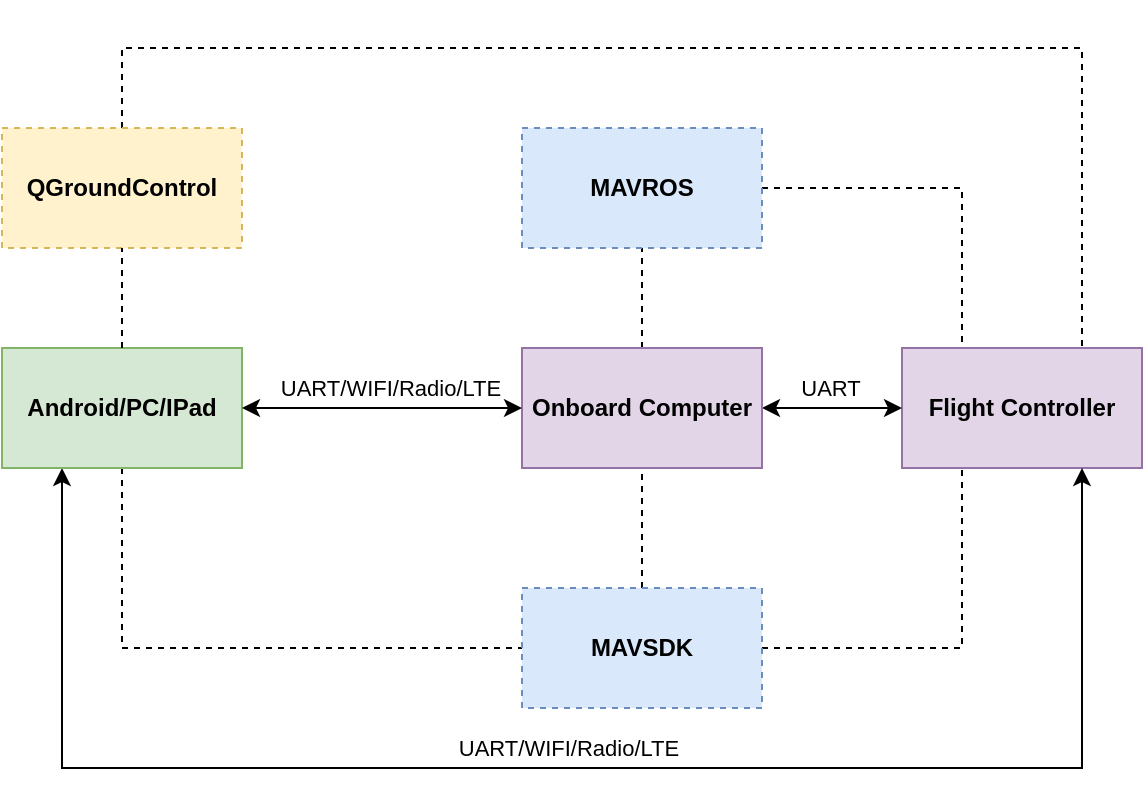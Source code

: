 <mxfile version="14.6.9" type="github">
  <diagram id="0kVkIlmmgISIjedjuV7p" name="Page-1">
    <mxGraphModel dx="734" dy="674" grid="1" gridSize="10" guides="1" tooltips="1" connect="1" arrows="1" fold="1" page="1" pageScale="1" pageWidth="1169" pageHeight="827" math="0" shadow="0">
      <root>
        <mxCell id="0" />
        <mxCell id="1" parent="0" />
        <mxCell id="JWJ-mv_oLn-hZATooN6I-1" value="Flight Controller" style="rounded=0;whiteSpace=wrap;html=1;fillColor=#e1d5e7;strokeColor=#9673a6;fontStyle=1" vertex="1" parent="1">
          <mxGeometry x="840" y="570" width="120" height="60" as="geometry" />
        </mxCell>
        <mxCell id="JWJ-mv_oLn-hZATooN6I-7" style="edgeStyle=orthogonalEdgeStyle;rounded=0;orthogonalLoop=1;jettySize=auto;html=1;exitX=1;exitY=0.5;exitDx=0;exitDy=0;entryX=0;entryY=0.5;entryDx=0;entryDy=0;startArrow=classic;startFill=1;" edge="1" parent="1" source="JWJ-mv_oLn-hZATooN6I-2" target="JWJ-mv_oLn-hZATooN6I-1">
          <mxGeometry relative="1" as="geometry" />
        </mxCell>
        <mxCell id="JWJ-mv_oLn-hZATooN6I-8" value="UART" style="edgeLabel;html=1;align=center;verticalAlign=middle;resizable=0;points=[];" vertex="1" connectable="0" parent="JWJ-mv_oLn-hZATooN6I-7">
          <mxGeometry x="0.325" y="3" relative="1" as="geometry">
            <mxPoint x="-13" y="-7" as="offset" />
          </mxGeometry>
        </mxCell>
        <mxCell id="JWJ-mv_oLn-hZATooN6I-17" style="edgeStyle=orthogonalEdgeStyle;rounded=0;orthogonalLoop=1;jettySize=auto;html=1;exitX=0.5;exitY=0;exitDx=0;exitDy=0;entryX=0.5;entryY=1;entryDx=0;entryDy=0;dashed=1;startArrow=none;startFill=0;endArrow=none;endFill=0;" edge="1" parent="1" source="JWJ-mv_oLn-hZATooN6I-2" target="JWJ-mv_oLn-hZATooN6I-13">
          <mxGeometry relative="1" as="geometry" />
        </mxCell>
        <mxCell id="JWJ-mv_oLn-hZATooN6I-2" value="Onboard Computer" style="rounded=0;whiteSpace=wrap;html=1;fillColor=#e1d5e7;strokeColor=#9673a6;fontStyle=1" vertex="1" parent="1">
          <mxGeometry x="650" y="570" width="120" height="60" as="geometry" />
        </mxCell>
        <mxCell id="JWJ-mv_oLn-hZATooN6I-19" style="edgeStyle=orthogonalEdgeStyle;rounded=0;orthogonalLoop=1;jettySize=auto;html=1;entryX=0.5;entryY=1;entryDx=0;entryDy=0;dashed=1;startArrow=none;startFill=0;endArrow=none;endFill=0;exitX=0.5;exitY=0;exitDx=0;exitDy=0;" edge="1" parent="1" source="JWJ-mv_oLn-hZATooN6I-32" target="JWJ-mv_oLn-hZATooN6I-2">
          <mxGeometry relative="1" as="geometry">
            <mxPoint x="840" y="680" as="sourcePoint" />
          </mxGeometry>
        </mxCell>
        <mxCell id="JWJ-mv_oLn-hZATooN6I-20" style="edgeStyle=orthogonalEdgeStyle;rounded=0;orthogonalLoop=1;jettySize=auto;html=1;entryX=0.25;entryY=1;entryDx=0;entryDy=0;dashed=1;startArrow=none;startFill=0;endArrow=none;endFill=0;" edge="1" parent="1" source="JWJ-mv_oLn-hZATooN6I-32" target="JWJ-mv_oLn-hZATooN6I-1">
          <mxGeometry relative="1" as="geometry">
            <mxPoint x="770" y="710" as="sourcePoint" />
          </mxGeometry>
        </mxCell>
        <mxCell id="JWJ-mv_oLn-hZATooN6I-18" style="edgeStyle=orthogonalEdgeStyle;rounded=0;orthogonalLoop=1;jettySize=auto;html=1;exitX=1;exitY=0.5;exitDx=0;exitDy=0;entryX=0.25;entryY=0;entryDx=0;entryDy=0;dashed=1;startArrow=none;startFill=0;endArrow=none;endFill=0;" edge="1" parent="1" source="JWJ-mv_oLn-hZATooN6I-13" target="JWJ-mv_oLn-hZATooN6I-1">
          <mxGeometry relative="1" as="geometry" />
        </mxCell>
        <mxCell id="JWJ-mv_oLn-hZATooN6I-13" value="MAVROS" style="rounded=0;whiteSpace=wrap;html=1;fillColor=#dae8fc;strokeColor=#6c8ebf;fontStyle=1;dashed=1;" vertex="1" parent="1">
          <mxGeometry x="650" y="460" width="120" height="60" as="geometry" />
        </mxCell>
        <mxCell id="JWJ-mv_oLn-hZATooN6I-22" style="edgeStyle=orthogonalEdgeStyle;rounded=0;orthogonalLoop=1;jettySize=auto;html=1;entryX=0.75;entryY=0;entryDx=0;entryDy=0;dashed=1;startArrow=none;startFill=0;endArrow=none;endFill=0;exitX=0.5;exitY=0;exitDx=0;exitDy=0;" edge="1" parent="1" source="JWJ-mv_oLn-hZATooN6I-21" target="JWJ-mv_oLn-hZATooN6I-1">
          <mxGeometry relative="1" as="geometry">
            <mxPoint x="470" y="460" as="sourcePoint" />
            <Array as="points">
              <mxPoint x="450" y="420" />
              <mxPoint x="930" y="420" />
            </Array>
          </mxGeometry>
        </mxCell>
        <mxCell id="JWJ-mv_oLn-hZATooN6I-21" value="QGroundControl" style="rounded=0;whiteSpace=wrap;html=1;fillColor=#fff2cc;strokeColor=#d6b656;fontStyle=1;dashed=1;" vertex="1" parent="1">
          <mxGeometry x="390" y="460" width="120" height="60" as="geometry" />
        </mxCell>
        <mxCell id="JWJ-mv_oLn-hZATooN6I-36" style="edgeStyle=orthogonalEdgeStyle;rounded=0;orthogonalLoop=1;jettySize=auto;html=1;exitX=0.5;exitY=1;exitDx=0;exitDy=0;dashed=1;startArrow=none;startFill=0;endArrow=none;endFill=0;entryX=0;entryY=0.5;entryDx=0;entryDy=0;" edge="1" parent="1" source="JWJ-mv_oLn-hZATooN6I-24" target="JWJ-mv_oLn-hZATooN6I-32">
          <mxGeometry relative="1" as="geometry">
            <mxPoint x="510" y="705" as="targetPoint" />
            <Array as="points">
              <mxPoint x="450" y="720" />
            </Array>
          </mxGeometry>
        </mxCell>
        <mxCell id="JWJ-mv_oLn-hZATooN6I-38" style="edgeStyle=orthogonalEdgeStyle;rounded=0;orthogonalLoop=1;jettySize=auto;html=1;exitX=0.25;exitY=1;exitDx=0;exitDy=0;entryX=0.75;entryY=1;entryDx=0;entryDy=0;startArrow=classic;startFill=1;endArrow=classic;endFill=1;" edge="1" parent="1" source="JWJ-mv_oLn-hZATooN6I-24" target="JWJ-mv_oLn-hZATooN6I-1">
          <mxGeometry relative="1" as="geometry">
            <Array as="points">
              <mxPoint x="420" y="780" />
              <mxPoint x="930" y="780" />
            </Array>
          </mxGeometry>
        </mxCell>
        <mxCell id="JWJ-mv_oLn-hZATooN6I-39" value="UART/WIFI/Radio/LTE" style="edgeLabel;html=1;align=center;verticalAlign=middle;resizable=0;points=[];" vertex="1" connectable="0" parent="JWJ-mv_oLn-hZATooN6I-38">
          <mxGeometry x="0.167" y="3" relative="1" as="geometry">
            <mxPoint x="-70" y="-7" as="offset" />
          </mxGeometry>
        </mxCell>
        <mxCell id="JWJ-mv_oLn-hZATooN6I-24" value="Android/PC/IPad" style="rounded=0;whiteSpace=wrap;html=1;fillColor=#d5e8d4;strokeColor=#82b366;fontStyle=1" vertex="1" parent="1">
          <mxGeometry x="390" y="570" width="120" height="60" as="geometry" />
        </mxCell>
        <mxCell id="JWJ-mv_oLn-hZATooN6I-28" style="edgeStyle=orthogonalEdgeStyle;rounded=0;orthogonalLoop=1;jettySize=auto;html=1;exitX=1;exitY=0.5;exitDx=0;exitDy=0;startArrow=classic;startFill=1;" edge="1" parent="1" source="JWJ-mv_oLn-hZATooN6I-24">
          <mxGeometry relative="1" as="geometry">
            <mxPoint x="780" y="610" as="sourcePoint" />
            <mxPoint x="650" y="600" as="targetPoint" />
          </mxGeometry>
        </mxCell>
        <mxCell id="JWJ-mv_oLn-hZATooN6I-30" style="edgeStyle=orthogonalEdgeStyle;rounded=0;orthogonalLoop=1;jettySize=auto;html=1;exitX=0.5;exitY=0;exitDx=0;exitDy=0;entryX=0.5;entryY=1;entryDx=0;entryDy=0;dashed=1;startArrow=none;startFill=0;endArrow=none;endFill=0;" edge="1" parent="1" source="JWJ-mv_oLn-hZATooN6I-24" target="JWJ-mv_oLn-hZATooN6I-21">
          <mxGeometry relative="1" as="geometry">
            <mxPoint x="770.0" y="580" as="sourcePoint" />
            <mxPoint x="770.0" y="530" as="targetPoint" />
          </mxGeometry>
        </mxCell>
        <mxCell id="JWJ-mv_oLn-hZATooN6I-32" value="MAVSDK" style="rounded=0;whiteSpace=wrap;html=1;fillColor=#dae8fc;strokeColor=#6c8ebf;fontStyle=1;dashed=1;" vertex="1" parent="1">
          <mxGeometry x="650" y="690" width="120" height="60" as="geometry" />
        </mxCell>
        <mxCell id="JWJ-mv_oLn-hZATooN6I-40" value="UART/WIFI/Radio/LTE" style="edgeLabel;html=1;align=center;verticalAlign=middle;resizable=0;points=[];" vertex="1" connectable="0" parent="1">
          <mxGeometry x="584" y="590.0" as="geometry" />
        </mxCell>
        <mxCell id="JWJ-mv_oLn-hZATooN6I-41" value="" style="shape=image;verticalLabelPosition=bottom;labelBackgroundColor=#ffffff;verticalAlign=top;aspect=fixed;imageAspect=0;image=https://mavlink.io/assets/site/logo_mavlink_small.png;" vertex="1" parent="1">
          <mxGeometry x="790" y="396" width="74" height="17.76" as="geometry" />
        </mxCell>
        <mxCell id="JWJ-mv_oLn-hZATooN6I-42" value="" style="shape=image;verticalLabelPosition=bottom;labelBackgroundColor=#ffffff;verticalAlign=top;aspect=fixed;imageAspect=0;image=https://mavlink.io/assets/site/logo_mavlink_small.png;" vertex="1" parent="1">
          <mxGeometry x="790" y="468" width="74" height="17.76" as="geometry" />
        </mxCell>
        <mxCell id="JWJ-mv_oLn-hZATooN6I-43" value="" style="shape=image;verticalLabelPosition=bottom;labelBackgroundColor=#ffffff;verticalAlign=top;aspect=fixed;imageAspect=0;image=https://mavlink.io/assets/site/logo_mavlink_small.png;" vertex="1" parent="1">
          <mxGeometry x="790" y="690" width="74" height="17.76" as="geometry" />
        </mxCell>
        <mxCell id="JWJ-mv_oLn-hZATooN6I-44" value="" style="shape=image;html=1;verticalAlign=top;verticalLabelPosition=bottom;labelBackgroundColor=#ffffff;imageAspect=0;aspect=fixed;image=https://cdn4.iconfinder.com/data/icons/logos-and-brands/512/267_Python_logo-128.png;dashed=1;" vertex="1" parent="1">
          <mxGeometry x="660" y="700" width="18" height="18" as="geometry" />
        </mxCell>
        <mxCell id="JWJ-mv_oLn-hZATooN6I-45" value="" style="shape=image;html=1;verticalAlign=top;verticalLabelPosition=bottom;labelBackgroundColor=#ffffff;imageAspect=0;aspect=fixed;image=https://cdn2.iconfinder.com/data/icons/strongicon-vol-24-free/24/filetype-16-128.png;dashed=1;" vertex="1" parent="1">
          <mxGeometry x="660" y="720" width="18" height="18" as="geometry" />
        </mxCell>
        <mxCell id="JWJ-mv_oLn-hZATooN6I-46" value="" style="shape=image;html=1;verticalAlign=top;verticalLabelPosition=bottom;labelBackgroundColor=#ffffff;imageAspect=0;aspect=fixed;image=https://cdn2.iconfinder.com/data/icons/strongicon-vol-24-free/24/filetype-16-128.png;dashed=1;" vertex="1" parent="1">
          <mxGeometry x="660" y="481" width="18" height="18" as="geometry" />
        </mxCell>
        <mxCell id="JWJ-mv_oLn-hZATooN6I-47" value="" style="shape=image;html=1;verticalAlign=top;verticalLabelPosition=bottom;labelBackgroundColor=#ffffff;imageAspect=0;aspect=fixed;image=https://cdn4.iconfinder.com/data/icons/logos-and-brands/512/181_Java_logo_logos-128.png;dashed=1;" vertex="1" parent="1">
          <mxGeometry x="740" y="698" width="20" height="20" as="geometry" />
        </mxCell>
        <mxCell id="JWJ-mv_oLn-hZATooN6I-48" value="" style="shape=image;html=1;verticalAlign=top;verticalLabelPosition=bottom;labelBackgroundColor=#ffffff;imageAspect=0;aspect=fixed;image=https://cdn0.iconfinder.com/data/icons/brands-outlined-3/232/swift-social-network-brand-logo-128.png;dashed=1;" vertex="1" parent="1">
          <mxGeometry x="740" y="720" width="18" height="18" as="geometry" />
        </mxCell>
      </root>
    </mxGraphModel>
  </diagram>
</mxfile>
